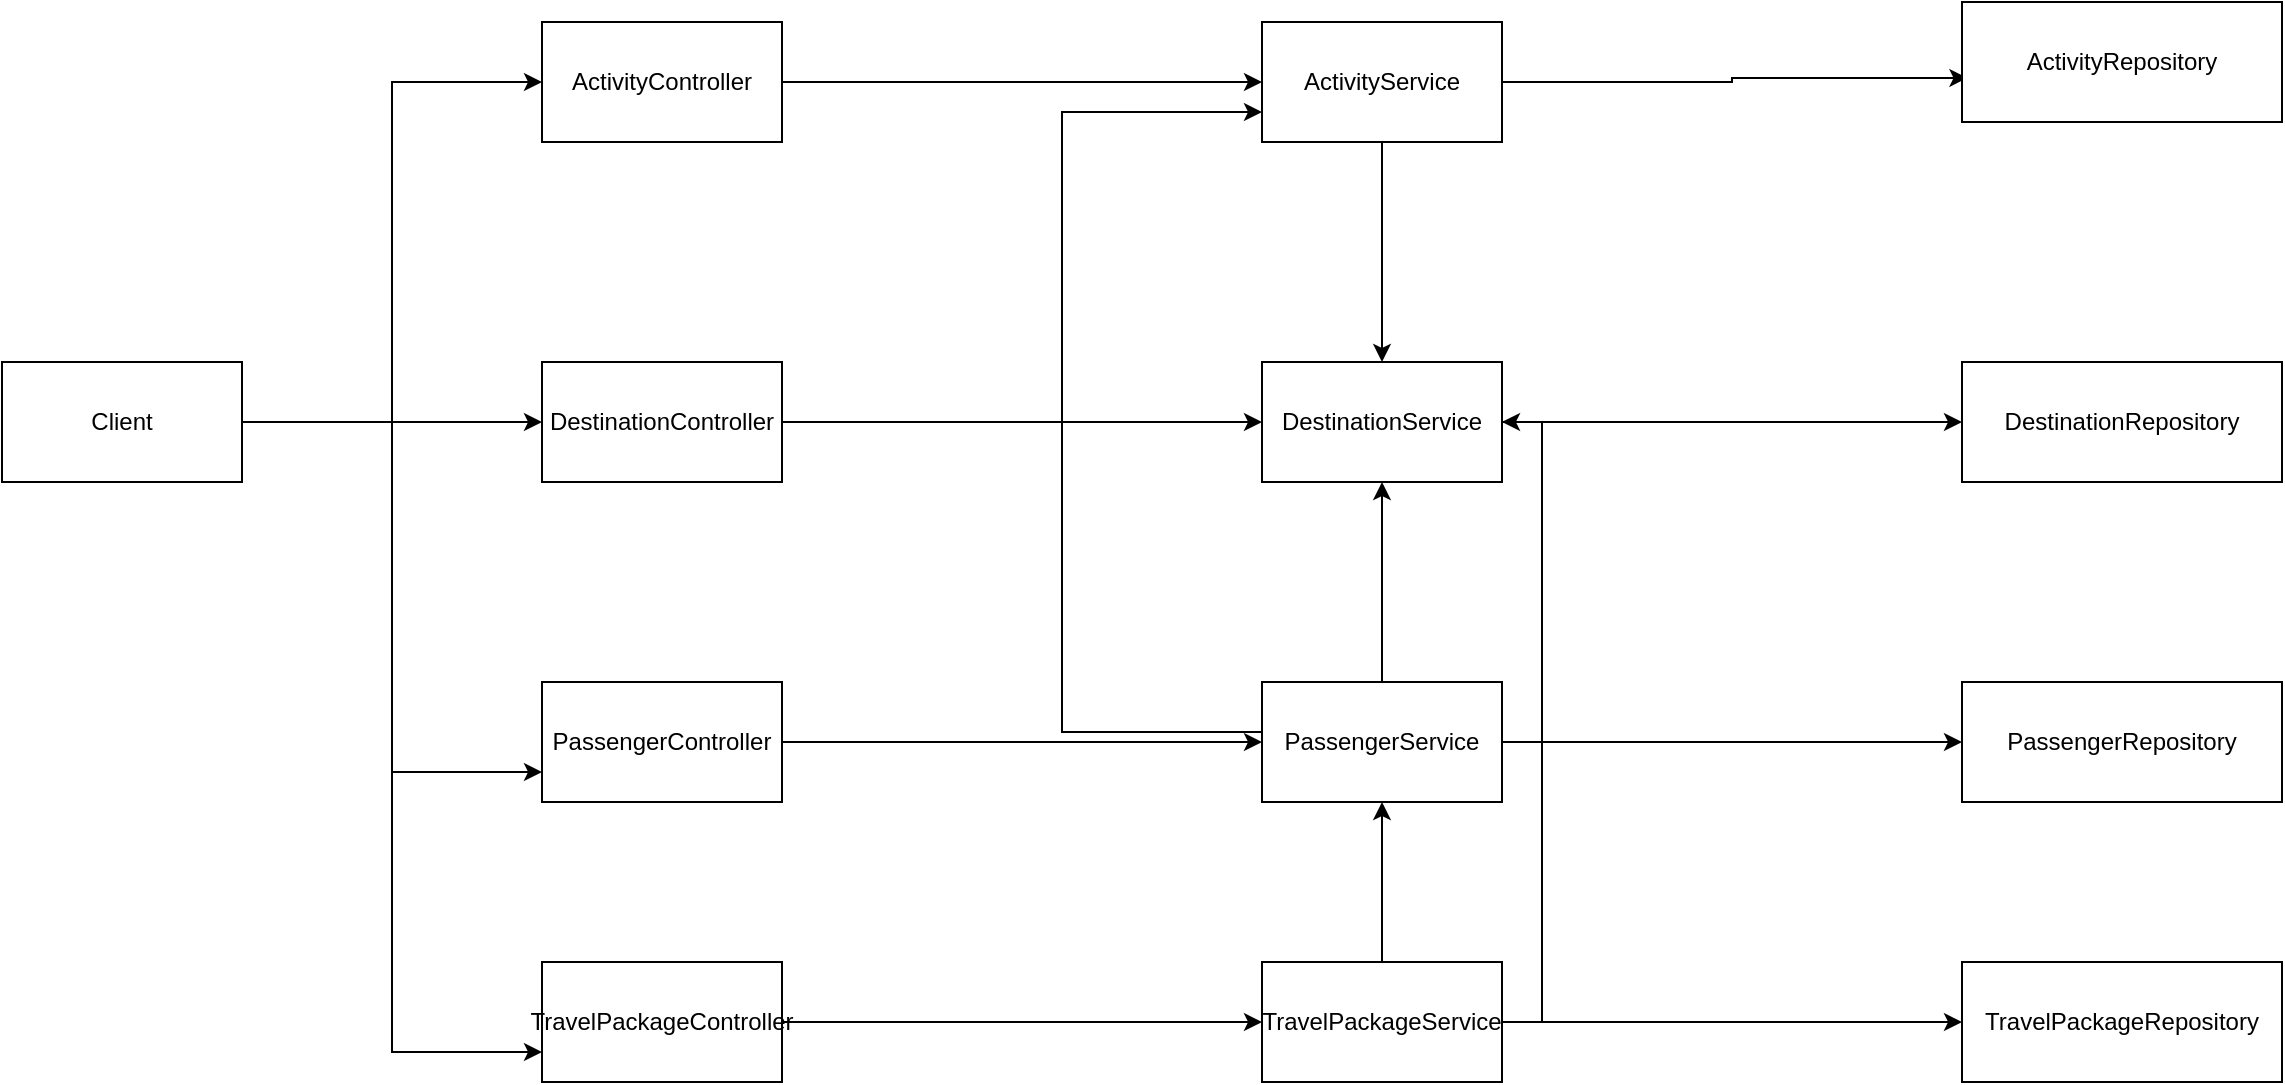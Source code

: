 <mxfile version="21.6.9" type="device">
  <diagram name="Page-1" id="SoQ1ftxE7GhvkLNqvVrZ">
    <mxGraphModel dx="3141" dy="1118" grid="1" gridSize="10" guides="1" tooltips="1" connect="1" arrows="1" fold="1" page="1" pageScale="1" pageWidth="827" pageHeight="1169" math="0" shadow="0">
      <root>
        <mxCell id="0" />
        <mxCell id="1" parent="0" />
        <mxCell id="2B-ypPQN-0U9RdzJe9fV-3" value="" style="edgeStyle=orthogonalEdgeStyle;rounded=0;orthogonalLoop=1;jettySize=auto;html=1;" edge="1" parent="1" source="2B-ypPQN-0U9RdzJe9fV-1" target="2B-ypPQN-0U9RdzJe9fV-2">
          <mxGeometry relative="1" as="geometry" />
        </mxCell>
        <mxCell id="2B-ypPQN-0U9RdzJe9fV-15" style="edgeStyle=orthogonalEdgeStyle;rounded=0;orthogonalLoop=1;jettySize=auto;html=1;entryX=0;entryY=0.5;entryDx=0;entryDy=0;" edge="1" parent="1" source="2B-ypPQN-0U9RdzJe9fV-1" target="2B-ypPQN-0U9RdzJe9fV-8">
          <mxGeometry relative="1" as="geometry" />
        </mxCell>
        <mxCell id="2B-ypPQN-0U9RdzJe9fV-16" style="edgeStyle=orthogonalEdgeStyle;rounded=0;orthogonalLoop=1;jettySize=auto;html=1;entryX=0;entryY=0.75;entryDx=0;entryDy=0;" edge="1" parent="1" source="2B-ypPQN-0U9RdzJe9fV-1" target="2B-ypPQN-0U9RdzJe9fV-10">
          <mxGeometry relative="1" as="geometry" />
        </mxCell>
        <mxCell id="2B-ypPQN-0U9RdzJe9fV-17" style="edgeStyle=orthogonalEdgeStyle;rounded=0;orthogonalLoop=1;jettySize=auto;html=1;entryX=0;entryY=0.75;entryDx=0;entryDy=0;" edge="1" parent="1" source="2B-ypPQN-0U9RdzJe9fV-1" target="2B-ypPQN-0U9RdzJe9fV-11">
          <mxGeometry relative="1" as="geometry" />
        </mxCell>
        <mxCell id="2B-ypPQN-0U9RdzJe9fV-1" value="Client" style="rounded=0;whiteSpace=wrap;html=1;" vertex="1" parent="1">
          <mxGeometry x="-10" y="440" width="120" height="60" as="geometry" />
        </mxCell>
        <mxCell id="2B-ypPQN-0U9RdzJe9fV-5" value="" style="edgeStyle=orthogonalEdgeStyle;rounded=0;orthogonalLoop=1;jettySize=auto;html=1;" edge="1" parent="1" source="2B-ypPQN-0U9RdzJe9fV-2" target="2B-ypPQN-0U9RdzJe9fV-4">
          <mxGeometry relative="1" as="geometry" />
        </mxCell>
        <mxCell id="2B-ypPQN-0U9RdzJe9fV-2" value="DestinationController" style="rounded=0;whiteSpace=wrap;html=1;" vertex="1" parent="1">
          <mxGeometry x="260" y="440" width="120" height="60" as="geometry" />
        </mxCell>
        <mxCell id="2B-ypPQN-0U9RdzJe9fV-7" value="" style="edgeStyle=orthogonalEdgeStyle;rounded=0;orthogonalLoop=1;jettySize=auto;html=1;" edge="1" parent="1" source="2B-ypPQN-0U9RdzJe9fV-4" target="2B-ypPQN-0U9RdzJe9fV-6">
          <mxGeometry relative="1" as="geometry" />
        </mxCell>
        <mxCell id="2B-ypPQN-0U9RdzJe9fV-4" value="DestinationService" style="rounded=0;whiteSpace=wrap;html=1;" vertex="1" parent="1">
          <mxGeometry x="620" y="440" width="120" height="60" as="geometry" />
        </mxCell>
        <mxCell id="2B-ypPQN-0U9RdzJe9fV-6" value="DestinationRepository" style="rounded=0;whiteSpace=wrap;html=1;" vertex="1" parent="1">
          <mxGeometry x="970" y="440" width="160" height="60" as="geometry" />
        </mxCell>
        <mxCell id="2B-ypPQN-0U9RdzJe9fV-21" value="" style="edgeStyle=orthogonalEdgeStyle;rounded=0;orthogonalLoop=1;jettySize=auto;html=1;" edge="1" parent="1" source="2B-ypPQN-0U9RdzJe9fV-8" target="2B-ypPQN-0U9RdzJe9fV-12">
          <mxGeometry relative="1" as="geometry" />
        </mxCell>
        <mxCell id="2B-ypPQN-0U9RdzJe9fV-8" value="ActivityController" style="rounded=0;whiteSpace=wrap;html=1;" vertex="1" parent="1">
          <mxGeometry x="260" y="270" width="120" height="60" as="geometry" />
        </mxCell>
        <mxCell id="2B-ypPQN-0U9RdzJe9fV-22" value="" style="edgeStyle=orthogonalEdgeStyle;rounded=0;orthogonalLoop=1;jettySize=auto;html=1;" edge="1" parent="1" source="2B-ypPQN-0U9RdzJe9fV-10" target="2B-ypPQN-0U9RdzJe9fV-13">
          <mxGeometry relative="1" as="geometry" />
        </mxCell>
        <mxCell id="2B-ypPQN-0U9RdzJe9fV-10" value="PassengerController" style="rounded=0;whiteSpace=wrap;html=1;" vertex="1" parent="1">
          <mxGeometry x="260" y="600" width="120" height="60" as="geometry" />
        </mxCell>
        <mxCell id="2B-ypPQN-0U9RdzJe9fV-23" value="" style="edgeStyle=orthogonalEdgeStyle;rounded=0;orthogonalLoop=1;jettySize=auto;html=1;" edge="1" parent="1" source="2B-ypPQN-0U9RdzJe9fV-11" target="2B-ypPQN-0U9RdzJe9fV-14">
          <mxGeometry relative="1" as="geometry" />
        </mxCell>
        <mxCell id="2B-ypPQN-0U9RdzJe9fV-11" value="TravelPackageController" style="rounded=0;whiteSpace=wrap;html=1;" vertex="1" parent="1">
          <mxGeometry x="260" y="740" width="120" height="60" as="geometry" />
        </mxCell>
        <mxCell id="2B-ypPQN-0U9RdzJe9fV-24" style="edgeStyle=orthogonalEdgeStyle;rounded=0;orthogonalLoop=1;jettySize=auto;html=1;entryX=0.017;entryY=0.633;entryDx=0;entryDy=0;entryPerimeter=0;exitX=1;exitY=0.5;exitDx=0;exitDy=0;" edge="1" parent="1" source="2B-ypPQN-0U9RdzJe9fV-12" target="2B-ypPQN-0U9RdzJe9fV-19">
          <mxGeometry relative="1" as="geometry" />
        </mxCell>
        <mxCell id="2B-ypPQN-0U9RdzJe9fV-28" style="edgeStyle=orthogonalEdgeStyle;rounded=0;orthogonalLoop=1;jettySize=auto;html=1;entryX=0.5;entryY=0;entryDx=0;entryDy=0;" edge="1" parent="1" source="2B-ypPQN-0U9RdzJe9fV-12" target="2B-ypPQN-0U9RdzJe9fV-4">
          <mxGeometry relative="1" as="geometry" />
        </mxCell>
        <mxCell id="2B-ypPQN-0U9RdzJe9fV-12" value="ActivityService" style="rounded=0;whiteSpace=wrap;html=1;" vertex="1" parent="1">
          <mxGeometry x="620" y="270" width="120" height="60" as="geometry" />
        </mxCell>
        <mxCell id="2B-ypPQN-0U9RdzJe9fV-25" style="edgeStyle=orthogonalEdgeStyle;rounded=0;orthogonalLoop=1;jettySize=auto;html=1;entryX=0;entryY=0.5;entryDx=0;entryDy=0;" edge="1" parent="1" source="2B-ypPQN-0U9RdzJe9fV-13" target="2B-ypPQN-0U9RdzJe9fV-18">
          <mxGeometry relative="1" as="geometry" />
        </mxCell>
        <mxCell id="2B-ypPQN-0U9RdzJe9fV-31" style="edgeStyle=orthogonalEdgeStyle;rounded=0;orthogonalLoop=1;jettySize=auto;html=1;" edge="1" parent="1" source="2B-ypPQN-0U9RdzJe9fV-13" target="2B-ypPQN-0U9RdzJe9fV-4">
          <mxGeometry relative="1" as="geometry" />
        </mxCell>
        <mxCell id="2B-ypPQN-0U9RdzJe9fV-33" style="edgeStyle=orthogonalEdgeStyle;rounded=0;orthogonalLoop=1;jettySize=auto;html=1;entryX=0;entryY=0.75;entryDx=0;entryDy=0;" edge="1" parent="1" target="2B-ypPQN-0U9RdzJe9fV-12">
          <mxGeometry relative="1" as="geometry">
            <mxPoint x="620" y="625" as="sourcePoint" />
            <mxPoint x="560" y="340" as="targetPoint" />
            <Array as="points">
              <mxPoint x="520" y="625" />
              <mxPoint x="520" y="315" />
            </Array>
          </mxGeometry>
        </mxCell>
        <mxCell id="2B-ypPQN-0U9RdzJe9fV-13" value="PassengerService" style="rounded=0;whiteSpace=wrap;html=1;" vertex="1" parent="1">
          <mxGeometry x="620" y="600" width="120" height="60" as="geometry" />
        </mxCell>
        <mxCell id="2B-ypPQN-0U9RdzJe9fV-26" style="edgeStyle=orthogonalEdgeStyle;rounded=0;orthogonalLoop=1;jettySize=auto;html=1;" edge="1" parent="1" source="2B-ypPQN-0U9RdzJe9fV-14" target="2B-ypPQN-0U9RdzJe9fV-20">
          <mxGeometry relative="1" as="geometry" />
        </mxCell>
        <mxCell id="2B-ypPQN-0U9RdzJe9fV-34" style="edgeStyle=orthogonalEdgeStyle;rounded=0;orthogonalLoop=1;jettySize=auto;html=1;entryX=0.5;entryY=1;entryDx=0;entryDy=0;" edge="1" parent="1" source="2B-ypPQN-0U9RdzJe9fV-14" target="2B-ypPQN-0U9RdzJe9fV-13">
          <mxGeometry relative="1" as="geometry" />
        </mxCell>
        <mxCell id="2B-ypPQN-0U9RdzJe9fV-36" style="edgeStyle=orthogonalEdgeStyle;rounded=0;orthogonalLoop=1;jettySize=auto;html=1;entryX=1;entryY=0.5;entryDx=0;entryDy=0;" edge="1" parent="1" source="2B-ypPQN-0U9RdzJe9fV-14" target="2B-ypPQN-0U9RdzJe9fV-4">
          <mxGeometry relative="1" as="geometry">
            <Array as="points">
              <mxPoint x="760" y="770" />
              <mxPoint x="760" y="470" />
            </Array>
          </mxGeometry>
        </mxCell>
        <mxCell id="2B-ypPQN-0U9RdzJe9fV-14" value="TravelPackageService" style="rounded=0;whiteSpace=wrap;html=1;" vertex="1" parent="1">
          <mxGeometry x="620" y="740" width="120" height="60" as="geometry" />
        </mxCell>
        <mxCell id="2B-ypPQN-0U9RdzJe9fV-18" value="PassengerRepository" style="rounded=0;whiteSpace=wrap;html=1;" vertex="1" parent="1">
          <mxGeometry x="970" y="600" width="160" height="60" as="geometry" />
        </mxCell>
        <mxCell id="2B-ypPQN-0U9RdzJe9fV-19" value="ActivityRepository" style="rounded=0;whiteSpace=wrap;html=1;" vertex="1" parent="1">
          <mxGeometry x="970" y="260" width="160" height="60" as="geometry" />
        </mxCell>
        <mxCell id="2B-ypPQN-0U9RdzJe9fV-20" value="TravelPackageRepository" style="rounded=0;whiteSpace=wrap;html=1;" vertex="1" parent="1">
          <mxGeometry x="970" y="740" width="160" height="60" as="geometry" />
        </mxCell>
      </root>
    </mxGraphModel>
  </diagram>
</mxfile>
